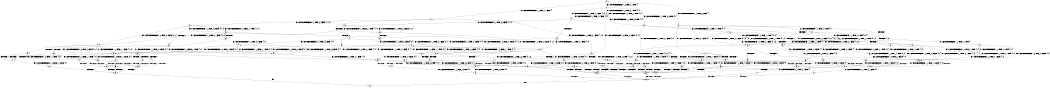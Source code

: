 digraph BCG {
size = "7, 10.5";
center = TRUE;
node [shape = circle];
0 [peripheries = 2];
0 -> 1 [label = "EX !1 !ATOMIC_EXCH_BRANCH (1, +0, TRUE, +0, 1, TRUE) !{}"];
0 -> 2 [label = "EX !2 !ATOMIC_EXCH_BRANCH (1, +1, TRUE, +1, 1, FALSE) !{}"];
0 -> 3 [label = "EX !0 !ATOMIC_EXCH_BRANCH (1, +1, TRUE, +0, 3, TRUE) !{}"];
1 -> 4 [label = "EX !2 !ATOMIC_EXCH_BRANCH (1, +1, TRUE, +1, 1, FALSE) !{0, 1}"];
1 -> 5 [label = "EX !0 !ATOMIC_EXCH_BRANCH (1, +1, TRUE, +0, 3, TRUE) !{0, 1}"];
1 -> 6 [label = "EX !1 !ATOMIC_EXCH_BRANCH (1, +0, TRUE, +0, 1, TRUE) !{0, 1}"];
2 -> 7 [label = "TERMINATE !2"];
2 -> 8 [label = "EX !1 !ATOMIC_EXCH_BRANCH (1, +0, TRUE, +0, 1, FALSE) !{0, 1, 2}"];
2 -> 9 [label = "EX !0 !ATOMIC_EXCH_BRANCH (1, +1, TRUE, +0, 3, FALSE) !{0, 1, 2}"];
3 -> 10 [label = "TERMINATE !0"];
3 -> 11 [label = "EX !1 !ATOMIC_EXCH_BRANCH (1, +0, TRUE, +0, 1, FALSE) !{0}"];
3 -> 12 [label = "EX !2 !ATOMIC_EXCH_BRANCH (1, +1, TRUE, +1, 1, TRUE) !{0}"];
4 -> 13 [label = "TERMINATE !2"];
4 -> 14 [label = "EX !0 !ATOMIC_EXCH_BRANCH (1, +1, TRUE, +0, 3, FALSE) !{0, 1, 2}"];
4 -> 8 [label = "EX !1 !ATOMIC_EXCH_BRANCH (1, +0, TRUE, +0, 1, FALSE) !{0, 1, 2}"];
5 -> 15 [label = "TERMINATE !0"];
5 -> 16 [label = "EX !2 !ATOMIC_EXCH_BRANCH (1, +1, TRUE, +1, 1, TRUE) !{0, 1}"];
5 -> 17 [label = "EX !1 !ATOMIC_EXCH_BRANCH (1, +0, TRUE, +0, 1, FALSE) !{0, 1}"];
6 -> 4 [label = "EX !2 !ATOMIC_EXCH_BRANCH (1, +1, TRUE, +1, 1, FALSE) !{0, 1}"];
6 -> 5 [label = "EX !0 !ATOMIC_EXCH_BRANCH (1, +1, TRUE, +0, 3, TRUE) !{0, 1}"];
6 -> 6 [label = "EX !1 !ATOMIC_EXCH_BRANCH (1, +0, TRUE, +0, 1, TRUE) !{0, 1}"];
7 -> 18 [label = "EX !1 !ATOMIC_EXCH_BRANCH (1, +0, TRUE, +0, 1, FALSE) !{0, 1}"];
7 -> 19 [label = "EX !0 !ATOMIC_EXCH_BRANCH (1, +1, TRUE, +0, 3, FALSE) !{0, 1}"];
8 -> 20 [label = "TERMINATE !1"];
8 -> 21 [label = "TERMINATE !2"];
8 -> 22 [label = "EX !0 !ATOMIC_EXCH_BRANCH (1, +1, TRUE, +0, 3, TRUE) !{0, 1, 2}"];
9 -> 23 [label = "TERMINATE !2"];
9 -> 24 [label = "EX !1 !ATOMIC_EXCH_BRANCH (1, +0, TRUE, +0, 1, FALSE) !{0, 1, 2}"];
9 -> 25 [label = "EX !0 !ATOMIC_EXCH_BRANCH (1, +0, FALSE, +1, 1, TRUE) !{0, 1, 2}"];
10 -> 26 [label = "EX !1 !ATOMIC_EXCH_BRANCH (1, +0, TRUE, +0, 1, FALSE) !{}"];
10 -> 27 [label = "EX !2 !ATOMIC_EXCH_BRANCH (1, +1, TRUE, +1, 1, TRUE) !{}"];
11 -> 28 [label = "TERMINATE !1"];
11 -> 29 [label = "TERMINATE !0"];
11 -> 30 [label = "EX !2 !ATOMIC_EXCH_BRANCH (1, +1, TRUE, +1, 1, FALSE) !{0, 1}"];
12 -> 31 [label = "TERMINATE !0"];
12 -> 32 [label = "EX !1 !ATOMIC_EXCH_BRANCH (1, +0, TRUE, +0, 1, FALSE) !{0, 1, 2}"];
12 -> 33 [label = "EX !2 !ATOMIC_EXCH_BRANCH (1, +1, TRUE, +1, 1, TRUE) !{0, 1, 2}"];
13 -> 34 [label = "EX !0 !ATOMIC_EXCH_BRANCH (1, +1, TRUE, +0, 3, FALSE) !{0, 1}"];
13 -> 18 [label = "EX !1 !ATOMIC_EXCH_BRANCH (1, +0, TRUE, +0, 1, FALSE) !{0, 1}"];
14 -> 35 [label = "TERMINATE !2"];
14 -> 24 [label = "EX !1 !ATOMIC_EXCH_BRANCH (1, +0, TRUE, +0, 1, FALSE) !{0, 1, 2}"];
14 -> 36 [label = "EX !0 !ATOMIC_EXCH_BRANCH (1, +0, FALSE, +1, 1, TRUE) !{0, 1, 2}"];
15 -> 37 [label = "EX !2 !ATOMIC_EXCH_BRANCH (1, +1, TRUE, +1, 1, TRUE) !{1}"];
15 -> 38 [label = "EX !1 !ATOMIC_EXCH_BRANCH (1, +0, TRUE, +0, 1, FALSE) !{1}"];
16 -> 39 [label = "TERMINATE !0"];
16 -> 40 [label = "EX !2 !ATOMIC_EXCH_BRANCH (1, +1, TRUE, +1, 1, TRUE) !{0, 1, 2}"];
16 -> 32 [label = "EX !1 !ATOMIC_EXCH_BRANCH (1, +0, TRUE, +0, 1, FALSE) !{0, 1, 2}"];
17 -> 28 [label = "TERMINATE !1"];
17 -> 29 [label = "TERMINATE !0"];
17 -> 30 [label = "EX !2 !ATOMIC_EXCH_BRANCH (1, +1, TRUE, +1, 1, FALSE) !{0, 1}"];
18 -> 41 [label = "TERMINATE !1"];
18 -> 42 [label = "EX !0 !ATOMIC_EXCH_BRANCH (1, +1, TRUE, +0, 3, TRUE) !{0, 1}"];
19 -> 43 [label = "EX !1 !ATOMIC_EXCH_BRANCH (1, +0, TRUE, +0, 1, FALSE) !{0, 1}"];
19 -> 44 [label = "EX !0 !ATOMIC_EXCH_BRANCH (1, +0, FALSE, +1, 1, TRUE) !{0, 1}"];
20 -> 41 [label = "TERMINATE !2"];
20 -> 45 [label = "EX !0 !ATOMIC_EXCH_BRANCH (1, +1, TRUE, +0, 3, TRUE) !{0, 2}"];
21 -> 41 [label = "TERMINATE !1"];
21 -> 42 [label = "EX !0 !ATOMIC_EXCH_BRANCH (1, +1, TRUE, +0, 3, TRUE) !{0, 1}"];
22 -> 46 [label = "TERMINATE !1"];
22 -> 47 [label = "TERMINATE !2"];
22 -> 48 [label = "TERMINATE !0"];
23 -> 43 [label = "EX !1 !ATOMIC_EXCH_BRANCH (1, +0, TRUE, +0, 1, FALSE) !{0, 1}"];
23 -> 44 [label = "EX !0 !ATOMIC_EXCH_BRANCH (1, +0, FALSE, +1, 1, TRUE) !{0, 1}"];
24 -> 49 [label = "TERMINATE !1"];
24 -> 50 [label = "TERMINATE !2"];
24 -> 51 [label = "EX !0 !ATOMIC_EXCH_BRANCH (1, +0, FALSE, +1, 1, FALSE) !{0, 1, 2}"];
25 -> 52 [label = "TERMINATE !2"];
25 -> 53 [label = "EX !1 !ATOMIC_EXCH_BRANCH (1, +0, TRUE, +0, 1, FALSE) !{0, 1, 2}"];
25 -> 9 [label = "EX !0 !ATOMIC_EXCH_BRANCH (1, +1, TRUE, +0, 3, FALSE) !{0, 1, 2}"];
26 -> 54 [label = "TERMINATE !1"];
26 -> 55 [label = "EX !2 !ATOMIC_EXCH_BRANCH (1, +1, TRUE, +1, 1, FALSE) !{1}"];
27 -> 56 [label = "EX !1 !ATOMIC_EXCH_BRANCH (1, +0, TRUE, +0, 1, FALSE) !{1, 2}"];
27 -> 57 [label = "EX !2 !ATOMIC_EXCH_BRANCH (1, +1, TRUE, +1, 1, TRUE) !{1, 2}"];
28 -> 54 [label = "TERMINATE !0"];
28 -> 58 [label = "EX !2 !ATOMIC_EXCH_BRANCH (1, +1, TRUE, +1, 1, FALSE) !{0}"];
29 -> 54 [label = "TERMINATE !1"];
29 -> 55 [label = "EX !2 !ATOMIC_EXCH_BRANCH (1, +1, TRUE, +1, 1, FALSE) !{1}"];
30 -> 46 [label = "TERMINATE !1"];
30 -> 47 [label = "TERMINATE !2"];
30 -> 48 [label = "TERMINATE !0"];
31 -> 56 [label = "EX !1 !ATOMIC_EXCH_BRANCH (1, +0, TRUE, +0, 1, FALSE) !{1, 2}"];
31 -> 57 [label = "EX !2 !ATOMIC_EXCH_BRANCH (1, +1, TRUE, +1, 1, TRUE) !{1, 2}"];
32 -> 59 [label = "TERMINATE !1"];
32 -> 60 [label = "TERMINATE !0"];
32 -> 22 [label = "EX !2 !ATOMIC_EXCH_BRANCH (1, +1, TRUE, +1, 1, FALSE) !{0, 1, 2}"];
33 -> 31 [label = "TERMINATE !0"];
33 -> 32 [label = "EX !1 !ATOMIC_EXCH_BRANCH (1, +0, TRUE, +0, 1, FALSE) !{0, 1, 2}"];
33 -> 33 [label = "EX !2 !ATOMIC_EXCH_BRANCH (1, +1, TRUE, +1, 1, TRUE) !{0, 1, 2}"];
34 -> 43 [label = "EX !1 !ATOMIC_EXCH_BRANCH (1, +0, TRUE, +0, 1, FALSE) !{0, 1}"];
34 -> 61 [label = "EX !0 !ATOMIC_EXCH_BRANCH (1, +0, FALSE, +1, 1, TRUE) !{0, 1}"];
35 -> 43 [label = "EX !1 !ATOMIC_EXCH_BRANCH (1, +0, TRUE, +0, 1, FALSE) !{0, 1}"];
35 -> 61 [label = "EX !0 !ATOMIC_EXCH_BRANCH (1, +0, FALSE, +1, 1, TRUE) !{0, 1}"];
36 -> 62 [label = "TERMINATE !2"];
36 -> 53 [label = "EX !1 !ATOMIC_EXCH_BRANCH (1, +0, TRUE, +0, 1, FALSE) !{0, 1, 2}"];
36 -> 14 [label = "EX !0 !ATOMIC_EXCH_BRANCH (1, +1, TRUE, +0, 3, FALSE) !{0, 1, 2}"];
37 -> 63 [label = "EX !2 !ATOMIC_EXCH_BRANCH (1, +1, TRUE, +1, 1, TRUE) !{1, 2}"];
37 -> 56 [label = "EX !1 !ATOMIC_EXCH_BRANCH (1, +0, TRUE, +0, 1, FALSE) !{1, 2}"];
38 -> 54 [label = "TERMINATE !1"];
38 -> 55 [label = "EX !2 !ATOMIC_EXCH_BRANCH (1, +1, TRUE, +1, 1, FALSE) !{1}"];
39 -> 63 [label = "EX !2 !ATOMIC_EXCH_BRANCH (1, +1, TRUE, +1, 1, TRUE) !{1, 2}"];
39 -> 56 [label = "EX !1 !ATOMIC_EXCH_BRANCH (1, +0, TRUE, +0, 1, FALSE) !{1, 2}"];
40 -> 39 [label = "TERMINATE !0"];
40 -> 40 [label = "EX !2 !ATOMIC_EXCH_BRANCH (1, +1, TRUE, +1, 1, TRUE) !{0, 1, 2}"];
40 -> 32 [label = "EX !1 !ATOMIC_EXCH_BRANCH (1, +0, TRUE, +0, 1, FALSE) !{0, 1, 2}"];
41 -> 64 [label = "EX !0 !ATOMIC_EXCH_BRANCH (1, +1, TRUE, +0, 3, TRUE) !{0}"];
42 -> 65 [label = "TERMINATE !1"];
42 -> 66 [label = "TERMINATE !0"];
43 -> 67 [label = "TERMINATE !1"];
43 -> 68 [label = "EX !0 !ATOMIC_EXCH_BRANCH (1, +0, FALSE, +1, 1, FALSE) !{0, 1}"];
44 -> 69 [label = "EX !1 !ATOMIC_EXCH_BRANCH (1, +0, TRUE, +0, 1, FALSE) !{0, 1}"];
44 -> 19 [label = "EX !0 !ATOMIC_EXCH_BRANCH (1, +1, TRUE, +0, 3, FALSE) !{0, 1}"];
45 -> 65 [label = "TERMINATE !2"];
45 -> 70 [label = "TERMINATE !0"];
46 -> 65 [label = "TERMINATE !2"];
46 -> 70 [label = "TERMINATE !0"];
47 -> 65 [label = "TERMINATE !1"];
47 -> 66 [label = "TERMINATE !0"];
48 -> 70 [label = "TERMINATE !1"];
48 -> 66 [label = "TERMINATE !2"];
49 -> 67 [label = "TERMINATE !2"];
49 -> 71 [label = "EX !0 !ATOMIC_EXCH_BRANCH (1, +0, FALSE, +1, 1, FALSE) !{0, 2}"];
50 -> 67 [label = "TERMINATE !1"];
50 -> 68 [label = "EX !0 !ATOMIC_EXCH_BRANCH (1, +0, FALSE, +1, 1, FALSE) !{0, 1}"];
51 -> 72 [label = "TERMINATE !1"];
51 -> 73 [label = "TERMINATE !2"];
51 -> 74 [label = "TERMINATE !0"];
52 -> 69 [label = "EX !1 !ATOMIC_EXCH_BRANCH (1, +0, TRUE, +0, 1, FALSE) !{0, 1}"];
52 -> 19 [label = "EX !0 !ATOMIC_EXCH_BRANCH (1, +1, TRUE, +0, 3, FALSE) !{0, 1}"];
53 -> 75 [label = "TERMINATE !1"];
53 -> 76 [label = "TERMINATE !2"];
53 -> 22 [label = "EX !0 !ATOMIC_EXCH_BRANCH (1, +1, TRUE, +0, 3, TRUE) !{0, 1, 2}"];
54 -> 77 [label = "EX !2 !ATOMIC_EXCH_BRANCH (1, +1, TRUE, +1, 1, FALSE) !{}"];
55 -> 70 [label = "TERMINATE !1"];
55 -> 66 [label = "TERMINATE !2"];
56 -> 78 [label = "TERMINATE !1"];
56 -> 79 [label = "EX !2 !ATOMIC_EXCH_BRANCH (1, +1, TRUE, +1, 1, FALSE) !{1, 2}"];
57 -> 56 [label = "EX !1 !ATOMIC_EXCH_BRANCH (1, +0, TRUE, +0, 1, FALSE) !{1, 2}"];
57 -> 57 [label = "EX !2 !ATOMIC_EXCH_BRANCH (1, +1, TRUE, +1, 1, TRUE) !{1, 2}"];
58 -> 65 [label = "TERMINATE !2"];
58 -> 70 [label = "TERMINATE !0"];
59 -> 78 [label = "TERMINATE !0"];
59 -> 45 [label = "EX !2 !ATOMIC_EXCH_BRANCH (1, +1, TRUE, +1, 1, FALSE) !{0, 2}"];
60 -> 78 [label = "TERMINATE !1"];
60 -> 79 [label = "EX !2 !ATOMIC_EXCH_BRANCH (1, +1, TRUE, +1, 1, FALSE) !{1, 2}"];
61 -> 69 [label = "EX !1 !ATOMIC_EXCH_BRANCH (1, +0, TRUE, +0, 1, FALSE) !{0, 1}"];
61 -> 34 [label = "EX !0 !ATOMIC_EXCH_BRANCH (1, +1, TRUE, +0, 3, FALSE) !{0, 1}"];
62 -> 69 [label = "EX !1 !ATOMIC_EXCH_BRANCH (1, +0, TRUE, +0, 1, FALSE) !{0, 1}"];
62 -> 34 [label = "EX !0 !ATOMIC_EXCH_BRANCH (1, +1, TRUE, +0, 3, FALSE) !{0, 1}"];
63 -> 63 [label = "EX !2 !ATOMIC_EXCH_BRANCH (1, +1, TRUE, +1, 1, TRUE) !{1, 2}"];
63 -> 56 [label = "EX !1 !ATOMIC_EXCH_BRANCH (1, +0, TRUE, +0, 1, FALSE) !{1, 2}"];
64 -> 80 [label = "TERMINATE !0"];
65 -> 80 [label = "TERMINATE !0"];
66 -> 80 [label = "TERMINATE !1"];
67 -> 81 [label = "EX !0 !ATOMIC_EXCH_BRANCH (1, +0, FALSE, +1, 1, FALSE) !{0}"];
68 -> 82 [label = "TERMINATE !1"];
68 -> 83 [label = "TERMINATE !0"];
69 -> 84 [label = "TERMINATE !1"];
69 -> 42 [label = "EX !0 !ATOMIC_EXCH_BRANCH (1, +1, TRUE, +0, 3, TRUE) !{0, 1}"];
70 -> 80 [label = "TERMINATE !2"];
71 -> 82 [label = "TERMINATE !2"];
71 -> 85 [label = "TERMINATE !0"];
72 -> 82 [label = "TERMINATE !2"];
72 -> 85 [label = "TERMINATE !0"];
73 -> 82 [label = "TERMINATE !1"];
73 -> 83 [label = "TERMINATE !0"];
74 -> 85 [label = "TERMINATE !1"];
74 -> 83 [label = "TERMINATE !2"];
75 -> 84 [label = "TERMINATE !2"];
75 -> 45 [label = "EX !0 !ATOMIC_EXCH_BRANCH (1, +1, TRUE, +0, 3, TRUE) !{0, 2}"];
76 -> 84 [label = "TERMINATE !1"];
76 -> 42 [label = "EX !0 !ATOMIC_EXCH_BRANCH (1, +1, TRUE, +0, 3, TRUE) !{0, 1}"];
77 -> 80 [label = "TERMINATE !2"];
78 -> 86 [label = "EX !2 !ATOMIC_EXCH_BRANCH (1, +1, TRUE, +1, 1, FALSE) !{2}"];
79 -> 70 [label = "TERMINATE !1"];
79 -> 66 [label = "TERMINATE !2"];
80 -> 87 [label = "exit"];
81 -> 88 [label = "TERMINATE !0"];
82 -> 88 [label = "TERMINATE !0"];
83 -> 88 [label = "TERMINATE !1"];
84 -> 64 [label = "EX !0 !ATOMIC_EXCH_BRANCH (1, +1, TRUE, +0, 3, TRUE) !{0}"];
85 -> 88 [label = "TERMINATE !2"];
86 -> 80 [label = "TERMINATE !2"];
88 -> 87 [label = "exit"];
}
